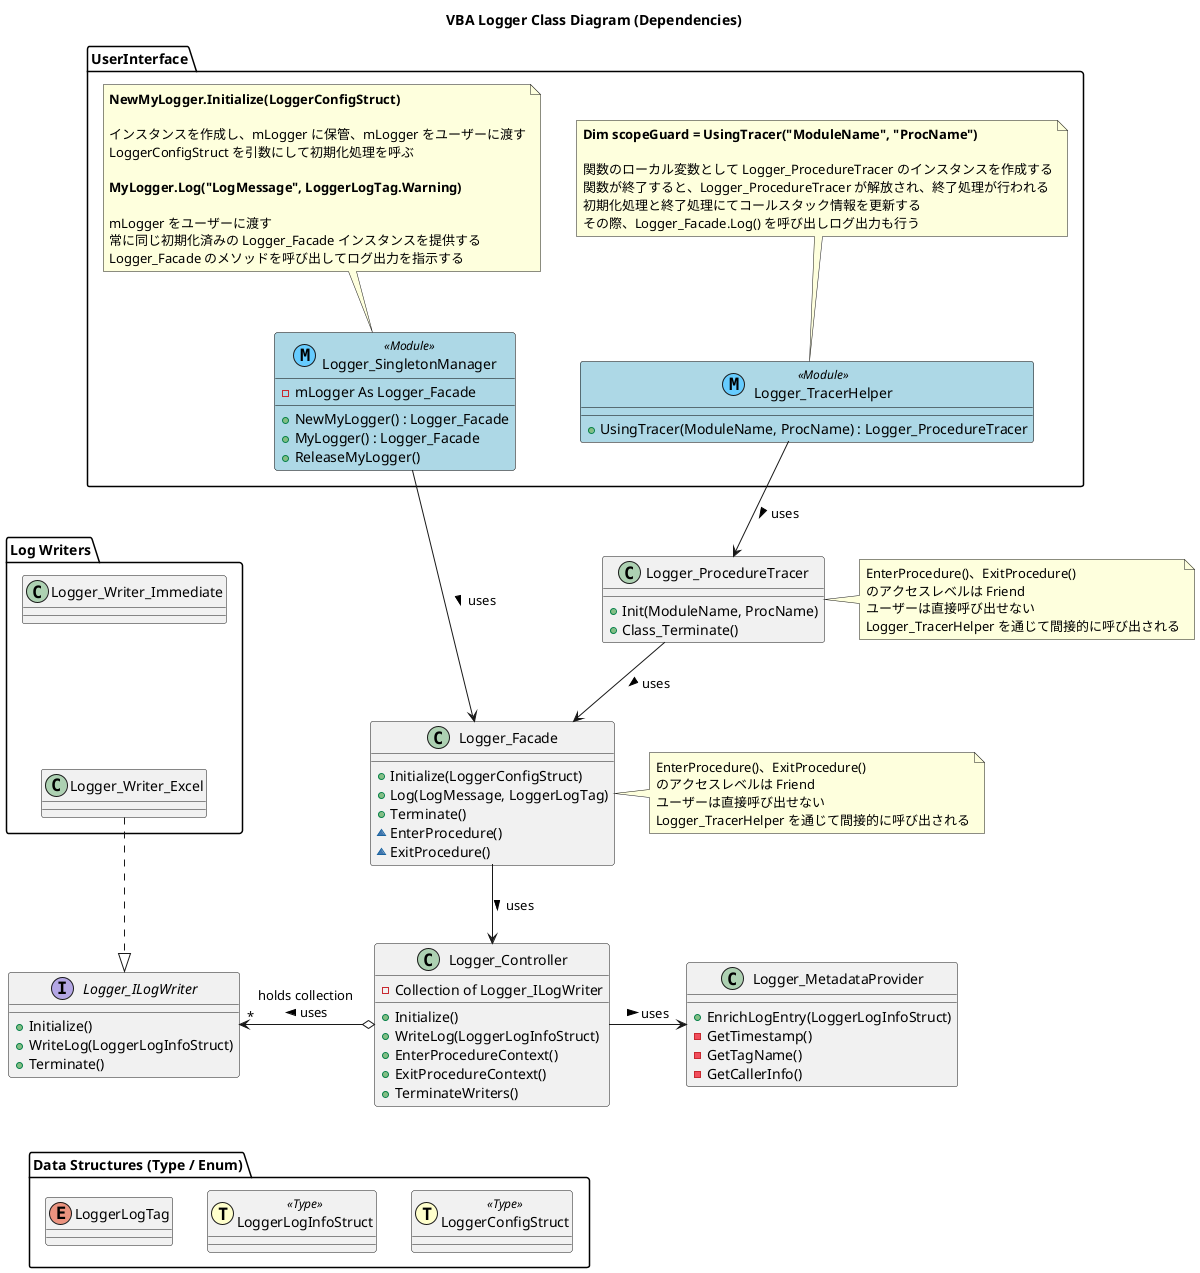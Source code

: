 @startuml クラス図
title VBA Logger Class Diagram (Dependencies)

package UserInterface {
    class Logger_SingletonManager << (M,66CCFF) Module >> #LightBlue ##black {
        - mLogger As Logger_Facade
        + NewMyLogger() : Logger_Facade
        + MyLogger() : Logger_Facade
        + ReleaseMyLogger()
    }
    note top of Logger_SingletonManager
        **NewMyLogger.Initialize(LoggerConfigStruct)**
        
        インスタンスを作成し、mLogger に保管、mLogger をユーザーに渡す
        LoggerConfigStruct を引数にして初期化処理を呼ぶ

        **MyLogger.Log("LogMessage", LoggerLogTag.Warning)**

        mLogger をユーザーに渡す
        常に同じ初期化済みの Logger_Facade インスタンスを提供する
        Logger_Facade のメソッドを呼び出してログ出力を指示する
    end note

    class Logger_TracerHelper << (M,66CCFF) Module >> #LightBlue ##black {
        + UsingTracer(ModuleName, ProcName) : Logger_ProcedureTracer
    }
    note top of Logger_TracerHelper
        **Dim scopeGuard = UsingTracer("ModuleName", "ProcName")**
        
        関数のローカル変数として Logger_ProcedureTracer のインスタンスを作成する
        関数が終了すると、Logger_ProcedureTracer が解放され、終了処理が行われる
        初期化処理と終了処理にてコールスタック情報を更新する
        その際、Logger_Facade.Log() を呼び出しログ出力も行う
    end note

}

class Logger_Facade {
    + Initialize(LoggerConfigStruct)
    + Log(LogMessage, LoggerLogTag)
    + Terminate()
    ~ EnterProcedure()
    ~ ExitProcedure()
}
note right of Logger_Facade
    EnterProcedure()、ExitProcedure()
    のアクセスレベルは Friend
    ユーザーは直接呼び出せない
    Logger_TracerHelper を通じて間接的に呼び出される
end note


class Logger_Controller {
    - Collection of Logger_ILogWriter
    + Initialize()
    + WriteLog(LoggerLogInfoStruct)
    + EnterProcedureContext()
    + ExitProcedureContext()
    + TerminateWriters()
}

interface Logger_ILogWriter {
    + Initialize()
    + WriteLog(LoggerLogInfoStruct)
    + Terminate()
}

class Logger_MetadataProvider {
    + EnrichLogEntry(LoggerLogInfoStruct)
    - GetTimestamp()
    - GetTagName()
    - GetCallerInfo()
}

class Logger_ProcedureTracer {
    + Init(ModuleName, ProcName)
    + Class_Terminate()
}
note right of Logger_ProcedureTracer
    EnterProcedure()、ExitProcedure()
    のアクセスレベルは Friend
    ユーザーは直接呼び出せない
    Logger_TracerHelper を通じて間接的に呼び出される
end note

package "Log Writers" {
    class Logger_Writer_Excel {
    }

    class Logger_Writer_Immediate {
    }
}

package "Data Structures (Type / Enum)" {
    struct LoggerConfigStruct << (T,FFFFCC) Type >>
    struct LoggerLogInfoStruct << (T,FFFFCC) Type >>
    enum LoggerLogTag
}

' --- Relationships ---
' Core Component Dependencies
Logger_SingletonManager --> Logger_Facade : uses >
Logger_Facade --> Logger_Controller : uses >
Logger_Controller -right-> Logger_MetadataProvider : uses >

Logger_Controller o-left-> "*" Logger_ILogWriter : holds collection \n uses <
Logger_ILogWriter <|.up. Logger_Writer_Excel

' Call Stack Tracing Dependencies
Logger_ProcedureTracer --> Logger_Facade : uses >
Logger_TracerHelper --> Logger_ProcedureTracer : uses >

Logger_Controller -[hidden]-> LoggerConfigStruct
Logger_Writer_Immediate -[hidden]-> Logger_Writer_Excel

@enduml
